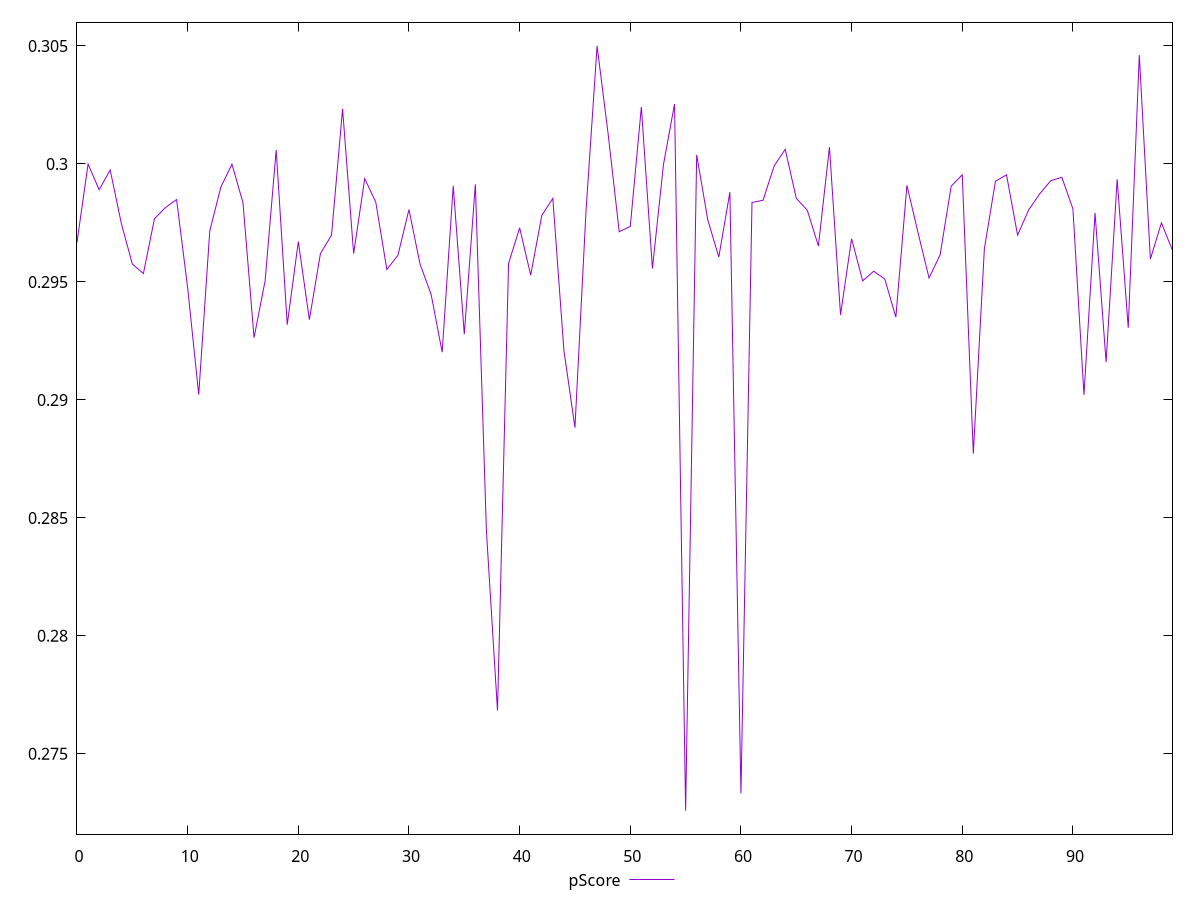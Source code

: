 reset

$pScore <<EOF
0 0.29667920972053036
1 0.2999956796063829
2 0.2989070009073433
3 0.2997447905086122
4 0.29749237436825926
5 0.2957578448962802
6 0.2953563020305371
7 0.2976796304741475
8 0.29815610914421836
9 0.29849136423298483
10 0.29474968378028377
11 0.29022656218379494
12 0.2971677914754131
13 0.2990224550393014
14 0.2999900329621925
15 0.29835545468411256
16 0.29263858272229704
17 0.2950500117136985
18 0.30059248640909575
19 0.29318865325033716
20 0.2967100480273742
21 0.29340261027807335
22 0.2962049965213361
23 0.2969794446028909
24 0.30233051968516916
25 0.2962019348294329
26 0.29938032952943266
27 0.29838152593056205
28 0.2955272135644114
29 0.2961269849082725
30 0.29806625281534893
31 0.2957575678931439
32 0.29447363157101436
33 0.29202122838586586
34 0.29907398857907486
35 0.2927832759110318
36 0.29914188106877143
37 0.28442773856648346
38 0.27683272270966974
39 0.29578200467393634
40 0.2972922953642621
41 0.2952881583662259
42 0.29781505236519934
43 0.29854196007674105
44 0.2921067924790359
45 0.2888251113422115
46 0.29801258720281404
47 0.30500424920648617
48 0.30126385278779627
49 0.2971276150580551
50 0.29735155239663913
51 0.3024112769797725
52 0.29556922817427955
53 0.29998090619749523
54 0.30254032116208246
55 0.27259669775790657
56 0.30038687173902817
57 0.2976366414298098
58 0.29605546678138883
59 0.29880524603620434
60 0.27332191351719054
61 0.29836681664778186
62 0.29846315269678425
63 0.29991759033772847
64 0.3006205222311343
65 0.2985493856898344
66 0.2980347479325262
67 0.29652551822298995
68 0.3007123310035396
69 0.2936057697316591
70 0.29683093238377417
71 0.295046827794892
72 0.2954547921357668
73 0.295122613442105
74 0.2935088753688308
75 0.29909531683852475
76 0.2970939565356626
77 0.2951671314056802
78 0.296148693321105
79 0.29905726551295725
80 0.2995435746358459
81 0.2877232843966725
82 0.29641256962690204
83 0.2992642910041692
84 0.29954031179026885
85 0.29698451957266137
86 0.2980503711284638
87 0.29873681343377084
88 0.29929118822478684
89 0.2994361302547381
90 0.2980965141536488
91 0.2902126010902801
92 0.29792331670254213
93 0.291601916938829
94 0.29935129839966895
95 0.29305474064144155
96 0.30461434695031264
97 0.29597145911837436
98 0.29750222286610833
99 0.2963358928627853
EOF

set key outside below
set xrange [0:99]
set yrange [0.27159669775790657:0.30600424920648617]
set trange [0.27159669775790657:0.30600424920648617]
set terminal svg size 640, 500 enhanced background rgb 'white'
set output "reports/report_00033_2021-03-01T14-23-16.841Z/interactive/samples/astro-inner/pScore/values.svg"

plot $pScore title "pScore" with line

reset
